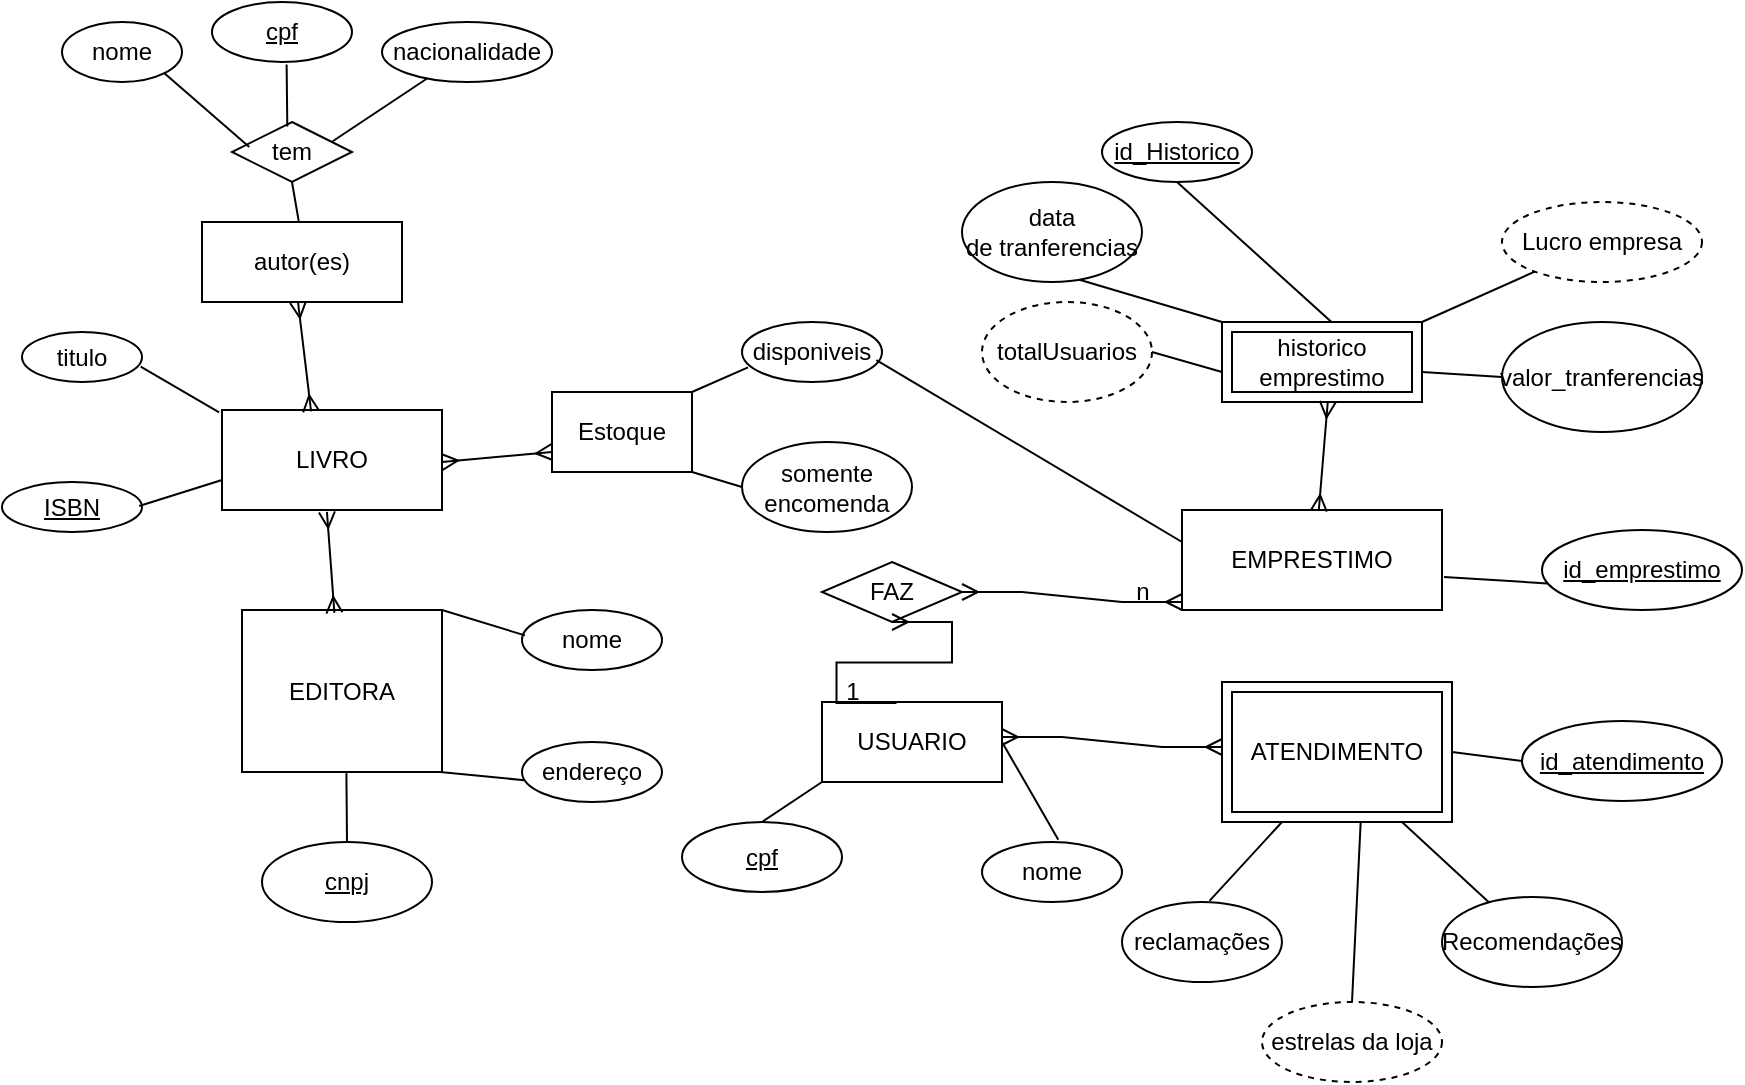 <mxfile version="24.2.0" type="github">
  <diagram name="Página-1" id="J93EVDw4YWyJmc6gDV25">
    <mxGraphModel dx="2261" dy="696" grid="1" gridSize="10" guides="1" tooltips="1" connect="1" arrows="1" fold="1" page="1" pageScale="1" pageWidth="827" pageHeight="1169" math="0" shadow="0">
      <root>
        <mxCell id="0" />
        <mxCell id="1" parent="0" />
        <mxCell id="FG0jI_dPfwbr1NRFyIqy-4" value="LIVRO" style="rounded=0;whiteSpace=wrap;html=1;" vertex="1" parent="1">
          <mxGeometry x="20" y="574" width="110" height="50" as="geometry" />
        </mxCell>
        <mxCell id="FG0jI_dPfwbr1NRFyIqy-7" value="EMPRESTIMO" style="rounded=0;whiteSpace=wrap;html=1;" vertex="1" parent="1">
          <mxGeometry x="500" y="624" width="130" height="50" as="geometry" />
        </mxCell>
        <mxCell id="FG0jI_dPfwbr1NRFyIqy-12" value="USUARIO" style="rounded=0;whiteSpace=wrap;html=1;" vertex="1" parent="1">
          <mxGeometry x="320" y="720" width="90" height="40" as="geometry" />
        </mxCell>
        <mxCell id="FG0jI_dPfwbr1NRFyIqy-27" value="ISBN" style="ellipse;whiteSpace=wrap;html=1;align=center;fontStyle=4;" vertex="1" parent="1">
          <mxGeometry x="-90" y="610" width="70" height="25" as="geometry" />
        </mxCell>
        <mxCell id="FG0jI_dPfwbr1NRFyIqy-37" value="titulo" style="ellipse;whiteSpace=wrap;html=1;align=center;" vertex="1" parent="1">
          <mxGeometry x="-80" y="535" width="60" height="25" as="geometry" />
        </mxCell>
        <mxCell id="FG0jI_dPfwbr1NRFyIqy-42" value="tem" style="shape=rhombus;perimeter=rhombusPerimeter;whiteSpace=wrap;html=1;align=center;" vertex="1" parent="1">
          <mxGeometry x="25" y="430" width="60" height="30" as="geometry" />
        </mxCell>
        <mxCell id="FG0jI_dPfwbr1NRFyIqy-43" value="" style="endArrow=none;html=1;rounded=0;entryX=0.5;entryY=1;entryDx=0;entryDy=0;exitX=0.558;exitY=0.018;exitDx=0;exitDy=0;exitPerimeter=0;" edge="1" parent="1" target="FG0jI_dPfwbr1NRFyIqy-42">
          <mxGeometry width="50" height="50" relative="1" as="geometry">
            <mxPoint x="59.06" y="483.666" as="sourcePoint" />
            <mxPoint x="120" y="470" as="targetPoint" />
          </mxGeometry>
        </mxCell>
        <mxCell id="FG0jI_dPfwbr1NRFyIqy-44" value="nome" style="ellipse;whiteSpace=wrap;html=1;align=center;" vertex="1" parent="1">
          <mxGeometry x="-60" y="380" width="60" height="30" as="geometry" />
        </mxCell>
        <mxCell id="FG0jI_dPfwbr1NRFyIqy-45" value="nacionalidade" style="ellipse;whiteSpace=wrap;html=1;align=center;" vertex="1" parent="1">
          <mxGeometry x="100" y="380" width="85" height="30" as="geometry" />
        </mxCell>
        <mxCell id="FG0jI_dPfwbr1NRFyIqy-46" value="" style="endArrow=none;html=1;rounded=0;entryX=1;entryY=1;entryDx=0;entryDy=0;exitX=0.144;exitY=0.417;exitDx=0;exitDy=0;exitPerimeter=0;" edge="1" parent="1" source="FG0jI_dPfwbr1NRFyIqy-42" target="FG0jI_dPfwbr1NRFyIqy-44">
          <mxGeometry width="50" height="50" relative="1" as="geometry">
            <mxPoint x="39.5" y="461" as="sourcePoint" />
            <mxPoint x="40.5" y="430" as="targetPoint" />
          </mxGeometry>
        </mxCell>
        <mxCell id="FG0jI_dPfwbr1NRFyIqy-47" value="" style="endArrow=none;html=1;rounded=0;exitX=0.839;exitY=0.321;exitDx=0;exitDy=0;exitPerimeter=0;" edge="1" parent="1" source="FG0jI_dPfwbr1NRFyIqy-42" target="FG0jI_dPfwbr1NRFyIqy-45">
          <mxGeometry width="50" height="50" relative="1" as="geometry">
            <mxPoint x="80" y="461" as="sourcePoint" />
            <mxPoint x="81" y="430" as="targetPoint" />
          </mxGeometry>
        </mxCell>
        <mxCell id="FG0jI_dPfwbr1NRFyIqy-48" value="nome" style="ellipse;whiteSpace=wrap;html=1;align=center;" vertex="1" parent="1">
          <mxGeometry x="170" y="674" width="70" height="30" as="geometry" />
        </mxCell>
        <mxCell id="FG0jI_dPfwbr1NRFyIqy-49" value="endereço" style="ellipse;whiteSpace=wrap;html=1;align=center;" vertex="1" parent="1">
          <mxGeometry x="170" y="740" width="70" height="30" as="geometry" />
        </mxCell>
        <mxCell id="FG0jI_dPfwbr1NRFyIqy-53" value="EDITORA" style="whiteSpace=wrap;html=1;align=center;" vertex="1" parent="1">
          <mxGeometry x="30" y="674" width="100" height="81" as="geometry" />
        </mxCell>
        <mxCell id="FG0jI_dPfwbr1NRFyIqy-55" value="FAZ" style="shape=rhombus;perimeter=rhombusPerimeter;whiteSpace=wrap;html=1;align=center;" vertex="1" parent="1">
          <mxGeometry x="320" y="650" width="70" height="30" as="geometry" />
        </mxCell>
        <mxCell id="FG0jI_dPfwbr1NRFyIqy-68" value="nome" style="ellipse;whiteSpace=wrap;html=1;align=center;" vertex="1" parent="1">
          <mxGeometry x="400" y="790" width="70" height="30" as="geometry" />
        </mxCell>
        <mxCell id="FG0jI_dPfwbr1NRFyIqy-71" value="cpf" style="ellipse;whiteSpace=wrap;html=1;align=center;fontStyle=4;" vertex="1" parent="1">
          <mxGeometry x="250" y="780" width="80" height="35" as="geometry" />
        </mxCell>
        <mxCell id="FG0jI_dPfwbr1NRFyIqy-79" value="Estoque" style="whiteSpace=wrap;html=1;align=center;" vertex="1" parent="1">
          <mxGeometry x="185" y="565" width="70" height="40" as="geometry" />
        </mxCell>
        <mxCell id="FG0jI_dPfwbr1NRFyIqy-85" value="disponiveis" style="ellipse;whiteSpace=wrap;html=1;align=center;" vertex="1" parent="1">
          <mxGeometry x="280" y="530" width="70" height="30" as="geometry" />
        </mxCell>
        <mxCell id="FG0jI_dPfwbr1NRFyIqy-86" value="somente&lt;div&gt;encomenda&lt;/div&gt;" style="ellipse;whiteSpace=wrap;html=1;align=center;" vertex="1" parent="1">
          <mxGeometry x="280" y="590" width="85" height="45" as="geometry" />
        </mxCell>
        <mxCell id="FG0jI_dPfwbr1NRFyIqy-87" value="" style="endArrow=none;html=1;rounded=0;entryX=0;entryY=0.5;entryDx=0;entryDy=0;" edge="1" parent="1" target="FG0jI_dPfwbr1NRFyIqy-86">
          <mxGeometry width="50" height="50" relative="1" as="geometry">
            <mxPoint x="255" y="605" as="sourcePoint" />
            <mxPoint x="310" y="605" as="targetPoint" />
          </mxGeometry>
        </mxCell>
        <mxCell id="FG0jI_dPfwbr1NRFyIqy-88" value="" style="endArrow=none;html=1;rounded=0;entryX=0.043;entryY=0.757;entryDx=0;entryDy=0;entryPerimeter=0;" edge="1" parent="1" target="FG0jI_dPfwbr1NRFyIqy-85">
          <mxGeometry width="50" height="50" relative="1" as="geometry">
            <mxPoint x="255" y="565" as="sourcePoint" />
            <mxPoint x="310" y="565" as="targetPoint" />
          </mxGeometry>
        </mxCell>
        <mxCell id="FG0jI_dPfwbr1NRFyIqy-89" value="" style="endArrow=none;html=1;rounded=0;entryX=0;entryY=0.32;entryDx=0;entryDy=0;entryPerimeter=0;exitX=0.96;exitY=0.634;exitDx=0;exitDy=0;exitPerimeter=0;" edge="1" parent="1" source="FG0jI_dPfwbr1NRFyIqy-85" target="FG0jI_dPfwbr1NRFyIqy-7">
          <mxGeometry width="50" height="50" relative="1" as="geometry">
            <mxPoint x="350" y="551" as="sourcePoint" />
            <mxPoint x="378" y="539" as="targetPoint" />
          </mxGeometry>
        </mxCell>
        <mxCell id="FG0jI_dPfwbr1NRFyIqy-90" value="" style="endArrow=none;html=1;rounded=0;entryX=0;entryY=1;entryDx=0;entryDy=0;" edge="1" parent="1" target="FG0jI_dPfwbr1NRFyIqy-12">
          <mxGeometry width="50" height="50" relative="1" as="geometry">
            <mxPoint x="290" y="780" as="sourcePoint" />
            <mxPoint x="340" y="730" as="targetPoint" />
          </mxGeometry>
        </mxCell>
        <mxCell id="FG0jI_dPfwbr1NRFyIqy-92" value="" style="endArrow=none;html=1;rounded=0;entryX=0;entryY=1;entryDx=0;entryDy=0;exitX=0.545;exitY=-0.037;exitDx=0;exitDy=0;exitPerimeter=0;" edge="1" parent="1" source="FG0jI_dPfwbr1NRFyIqy-68">
          <mxGeometry width="50" height="50" relative="1" as="geometry">
            <mxPoint x="380" y="780" as="sourcePoint" />
            <mxPoint x="410" y="740" as="targetPoint" />
          </mxGeometry>
        </mxCell>
        <mxCell id="FG0jI_dPfwbr1NRFyIqy-98" value="" style="endArrow=none;html=1;rounded=0;entryX=0.98;entryY=0.48;entryDx=0;entryDy=0;exitX=0.5;exitY=1;exitDx=0;exitDy=0;entryPerimeter=0;" edge="1" parent="1" target="FG0jI_dPfwbr1NRFyIqy-27">
          <mxGeometry width="50" height="50" relative="1" as="geometry">
            <mxPoint x="20" y="609" as="sourcePoint" />
            <mxPoint x="22" y="674" as="targetPoint" />
          </mxGeometry>
        </mxCell>
        <mxCell id="FG0jI_dPfwbr1NRFyIqy-99" value="" style="endArrow=none;html=1;rounded=0;entryX=0.989;entryY=0.694;entryDx=0;entryDy=0;entryPerimeter=0;exitX=-0.013;exitY=0.023;exitDx=0;exitDy=0;exitPerimeter=0;" edge="1" parent="1" source="FG0jI_dPfwbr1NRFyIqy-4" target="FG0jI_dPfwbr1NRFyIqy-37">
          <mxGeometry width="50" height="50" relative="1" as="geometry">
            <mxPoint x="20" y="570" as="sourcePoint" />
            <mxPoint x="-21" y="573" as="targetPoint" />
          </mxGeometry>
        </mxCell>
        <mxCell id="FG0jI_dPfwbr1NRFyIqy-100" value="" style="endArrow=none;html=1;rounded=0;entryX=0.98;entryY=0.48;entryDx=0;entryDy=0;exitX=0.021;exitY=0.423;exitDx=0;exitDy=0;entryPerimeter=0;exitPerimeter=0;" edge="1" parent="1" source="FG0jI_dPfwbr1NRFyIqy-48">
          <mxGeometry width="50" height="50" relative="1" as="geometry">
            <mxPoint x="171" y="661" as="sourcePoint" />
            <mxPoint x="130" y="674" as="targetPoint" />
          </mxGeometry>
        </mxCell>
        <mxCell id="FG0jI_dPfwbr1NRFyIqy-101" value="" style="endArrow=none;html=1;rounded=0;entryX=0.98;entryY=0.48;entryDx=0;entryDy=0;exitX=0.017;exitY=0.637;exitDx=0;exitDy=0;entryPerimeter=0;exitPerimeter=0;" edge="1" parent="1" source="FG0jI_dPfwbr1NRFyIqy-49">
          <mxGeometry width="50" height="50" relative="1" as="geometry">
            <mxPoint x="170" y="768" as="sourcePoint" />
            <mxPoint x="129" y="755" as="targetPoint" />
          </mxGeometry>
        </mxCell>
        <mxCell id="FG0jI_dPfwbr1NRFyIqy-104" value="" style="edgeStyle=entityRelationEdgeStyle;fontSize=12;html=1;endArrow=ERmany;rounded=0;exitX=0.414;exitY=0.014;exitDx=0;exitDy=0;exitPerimeter=0;entryX=0.5;entryY=1;entryDx=0;entryDy=0;" edge="1" parent="1" source="FG0jI_dPfwbr1NRFyIqy-12" target="FG0jI_dPfwbr1NRFyIqy-55">
          <mxGeometry width="100" height="100" relative="1" as="geometry">
            <mxPoint x="280" y="780" as="sourcePoint" />
            <mxPoint x="350" y="680" as="targetPoint" />
          </mxGeometry>
        </mxCell>
        <mxCell id="FG0jI_dPfwbr1NRFyIqy-105" value="autor(es)" style="whiteSpace=wrap;html=1;align=center;" vertex="1" parent="1">
          <mxGeometry x="10" y="480" width="100" height="40" as="geometry" />
        </mxCell>
        <mxCell id="FG0jI_dPfwbr1NRFyIqy-106" value="cnpj" style="ellipse;whiteSpace=wrap;html=1;align=center;fontStyle=4;" vertex="1" parent="1">
          <mxGeometry x="40" y="790" width="85" height="40" as="geometry" />
        </mxCell>
        <mxCell id="FG0jI_dPfwbr1NRFyIqy-107" value="" style="endArrow=none;html=1;rounded=0;entryX=0.522;entryY=1.007;entryDx=0;entryDy=0;entryPerimeter=0;exitX=0.5;exitY=0;exitDx=0;exitDy=0;" edge="1" parent="1" source="FG0jI_dPfwbr1NRFyIqy-106" target="FG0jI_dPfwbr1NRFyIqy-53">
          <mxGeometry width="50" height="50" relative="1" as="geometry">
            <mxPoint x="40" y="800" as="sourcePoint" />
            <mxPoint x="90" y="750" as="targetPoint" />
          </mxGeometry>
        </mxCell>
        <mxCell id="FG0jI_dPfwbr1NRFyIqy-108" value="1" style="text;html=1;align=center;verticalAlign=middle;resizable=0;points=[];autosize=1;strokeColor=none;fillColor=none;" vertex="1" parent="1">
          <mxGeometry x="320" y="699.5" width="30" height="30" as="geometry" />
        </mxCell>
        <mxCell id="FG0jI_dPfwbr1NRFyIqy-109" value="n" style="text;html=1;align=center;verticalAlign=middle;resizable=0;points=[];autosize=1;strokeColor=none;fillColor=none;" vertex="1" parent="1">
          <mxGeometry x="465" y="650" width="30" height="30" as="geometry" />
        </mxCell>
        <mxCell id="FG0jI_dPfwbr1NRFyIqy-112" value="" style="edgeStyle=entityRelationEdgeStyle;fontSize=12;html=1;endArrow=ERmany;startArrow=ERmany;rounded=0;exitX=1;exitY=0.5;exitDx=0;exitDy=0;" edge="1" parent="1" source="FG0jI_dPfwbr1NRFyIqy-55">
          <mxGeometry width="100" height="100" relative="1" as="geometry">
            <mxPoint x="400" y="770" as="sourcePoint" />
            <mxPoint x="500" y="670" as="targetPoint" />
          </mxGeometry>
        </mxCell>
        <mxCell id="FG0jI_dPfwbr1NRFyIqy-117" value="cpf" style="ellipse;whiteSpace=wrap;html=1;align=center;fontStyle=4;" vertex="1" parent="1">
          <mxGeometry x="15" y="370" width="70" height="30" as="geometry" />
        </mxCell>
        <mxCell id="FG0jI_dPfwbr1NRFyIqy-122" value="" style="endArrow=none;html=1;rounded=0;entryX=0.533;entryY=1.042;entryDx=0;entryDy=0;entryPerimeter=0;exitX=0.461;exitY=0.075;exitDx=0;exitDy=0;exitPerimeter=0;" edge="1" parent="1" source="FG0jI_dPfwbr1NRFyIqy-42" target="FG0jI_dPfwbr1NRFyIqy-117">
          <mxGeometry width="50" height="50" relative="1" as="geometry">
            <mxPoint x="90" y="480" as="sourcePoint" />
            <mxPoint x="140" y="430" as="targetPoint" />
          </mxGeometry>
        </mxCell>
        <mxCell id="FG0jI_dPfwbr1NRFyIqy-123" value="" style="fontSize=12;html=1;endArrow=ERmany;startArrow=ERmany;rounded=0;entryX=0;entryY=0.75;entryDx=0;entryDy=0;" edge="1" parent="1" target="FG0jI_dPfwbr1NRFyIqy-79">
          <mxGeometry width="100" height="100" relative="1" as="geometry">
            <mxPoint x="130" y="600" as="sourcePoint" />
            <mxPoint x="230" y="500" as="targetPoint" />
          </mxGeometry>
        </mxCell>
        <mxCell id="FG0jI_dPfwbr1NRFyIqy-125" value="" style="fontSize=12;html=1;endArrow=ERmany;startArrow=ERmany;rounded=0;entryX=0.477;entryY=1.019;entryDx=0;entryDy=0;entryPerimeter=0;exitX=0.462;exitY=0.018;exitDx=0;exitDy=0;exitPerimeter=0;" edge="1" parent="1" source="FG0jI_dPfwbr1NRFyIqy-53" target="FG0jI_dPfwbr1NRFyIqy-4">
          <mxGeometry width="100" height="100" relative="1" as="geometry">
            <mxPoint x="70" y="674" as="sourcePoint" />
            <mxPoint x="125" y="669" as="targetPoint" />
          </mxGeometry>
        </mxCell>
        <mxCell id="FG0jI_dPfwbr1NRFyIqy-126" value="historico&lt;div&gt;emprestimo&lt;/div&gt;" style="shape=ext;margin=3;double=1;whiteSpace=wrap;html=1;align=center;" vertex="1" parent="1">
          <mxGeometry x="520" y="530" width="100" height="40" as="geometry" />
        </mxCell>
        <mxCell id="FG0jI_dPfwbr1NRFyIqy-127" value="" style="fontSize=12;html=1;endArrow=ERmany;startArrow=ERmany;rounded=0;entryX=0.529;entryY=0.994;entryDx=0;entryDy=0;entryPerimeter=0;exitX=0.526;exitY=0.009;exitDx=0;exitDy=0;exitPerimeter=0;" edge="1" parent="1" source="FG0jI_dPfwbr1NRFyIqy-7" target="FG0jI_dPfwbr1NRFyIqy-126">
          <mxGeometry width="100" height="100" relative="1" as="geometry">
            <mxPoint x="520" y="690" as="sourcePoint" />
            <mxPoint x="620" y="590" as="targetPoint" />
          </mxGeometry>
        </mxCell>
        <mxCell id="FG0jI_dPfwbr1NRFyIqy-129" value="data&lt;div&gt;de tranferencias&lt;/div&gt;" style="ellipse;whiteSpace=wrap;html=1;align=center;" vertex="1" parent="1">
          <mxGeometry x="390" y="460" width="90" height="50" as="geometry" />
        </mxCell>
        <mxCell id="FG0jI_dPfwbr1NRFyIqy-130" value="valor_tranferencias" style="ellipse;whiteSpace=wrap;html=1;align=center;" vertex="1" parent="1">
          <mxGeometry x="660" y="530" width="100" height="55" as="geometry" />
        </mxCell>
        <mxCell id="FG0jI_dPfwbr1NRFyIqy-131" value="" style="endArrow=none;html=1;rounded=0;entryX=0.653;entryY=0.978;entryDx=0;entryDy=0;entryPerimeter=0;exitX=0;exitY=0;exitDx=0;exitDy=0;" edge="1" parent="1" source="FG0jI_dPfwbr1NRFyIqy-126" target="FG0jI_dPfwbr1NRFyIqy-129">
          <mxGeometry width="50" height="50" relative="1" as="geometry">
            <mxPoint x="510" y="560" as="sourcePoint" />
            <mxPoint x="560" y="510" as="targetPoint" />
          </mxGeometry>
        </mxCell>
        <mxCell id="FG0jI_dPfwbr1NRFyIqy-134" value="" style="fontSize=12;html=1;endArrow=ERmany;startArrow=ERmany;rounded=0;entryX=0.477;entryY=1.019;entryDx=0;entryDy=0;entryPerimeter=0;exitX=0.405;exitY=0.014;exitDx=0;exitDy=0;exitPerimeter=0;" edge="1" parent="1" source="FG0jI_dPfwbr1NRFyIqy-4">
          <mxGeometry width="100" height="100" relative="1" as="geometry">
            <mxPoint x="62" y="570" as="sourcePoint" />
            <mxPoint x="58" y="520" as="targetPoint" />
          </mxGeometry>
        </mxCell>
        <mxCell id="FG0jI_dPfwbr1NRFyIqy-135" value="id_emprestimo" style="ellipse;whiteSpace=wrap;html=1;align=center;fontStyle=4;" vertex="1" parent="1">
          <mxGeometry x="680" y="634" width="100" height="40" as="geometry" />
        </mxCell>
        <mxCell id="FG0jI_dPfwbr1NRFyIqy-136" value="" style="endArrow=none;html=1;rounded=0;entryX=0.026;entryY=0.668;entryDx=0;entryDy=0;entryPerimeter=0;exitX=1.008;exitY=0.67;exitDx=0;exitDy=0;exitPerimeter=0;" edge="1" parent="1" source="FG0jI_dPfwbr1NRFyIqy-7" target="FG0jI_dPfwbr1NRFyIqy-135">
          <mxGeometry width="50" height="50" relative="1" as="geometry">
            <mxPoint x="600" y="720" as="sourcePoint" />
            <mxPoint x="650" y="670" as="targetPoint" />
          </mxGeometry>
        </mxCell>
        <mxCell id="FG0jI_dPfwbr1NRFyIqy-138" value="id_Historico" style="ellipse;whiteSpace=wrap;html=1;align=center;fontStyle=4;" vertex="1" parent="1">
          <mxGeometry x="460" y="430" width="75" height="30" as="geometry" />
        </mxCell>
        <mxCell id="FG0jI_dPfwbr1NRFyIqy-139" value="" style="endArrow=none;html=1;rounded=0;exitX=0.546;exitY=-0.002;exitDx=0;exitDy=0;exitPerimeter=0;entryX=0.5;entryY=1;entryDx=0;entryDy=0;" edge="1" parent="1" source="FG0jI_dPfwbr1NRFyIqy-126" target="FG0jI_dPfwbr1NRFyIqy-138">
          <mxGeometry width="50" height="50" relative="1" as="geometry">
            <mxPoint x="615" y="510" as="sourcePoint" />
            <mxPoint x="580" y="490" as="targetPoint" />
          </mxGeometry>
        </mxCell>
        <mxCell id="FG0jI_dPfwbr1NRFyIqy-140" value="totalUsuarios" style="ellipse;whiteSpace=wrap;html=1;align=center;dashed=1;" vertex="1" parent="1">
          <mxGeometry x="400" y="520" width="85" height="50" as="geometry" />
        </mxCell>
        <mxCell id="FG0jI_dPfwbr1NRFyIqy-141" value="" style="endArrow=none;html=1;rounded=0;exitX=1;exitY=0.5;exitDx=0;exitDy=0;" edge="1" parent="1" source="FG0jI_dPfwbr1NRFyIqy-140">
          <mxGeometry width="50" height="50" relative="1" as="geometry">
            <mxPoint x="470" y="605" as="sourcePoint" />
            <mxPoint x="520" y="555" as="targetPoint" />
          </mxGeometry>
        </mxCell>
        <mxCell id="FG0jI_dPfwbr1NRFyIqy-142" value="" style="endArrow=none;html=1;rounded=0;exitX=1;exitY=0.5;exitDx=0;exitDy=0;entryX=0;entryY=0.5;entryDx=0;entryDy=0;" edge="1" parent="1" target="FG0jI_dPfwbr1NRFyIqy-130">
          <mxGeometry width="50" height="50" relative="1" as="geometry">
            <mxPoint x="620" y="555" as="sourcePoint" />
            <mxPoint x="655" y="565" as="targetPoint" />
          </mxGeometry>
        </mxCell>
        <mxCell id="FG0jI_dPfwbr1NRFyIqy-144" value="Lucro empresa" style="ellipse;whiteSpace=wrap;html=1;align=center;dashed=1;" vertex="1" parent="1">
          <mxGeometry x="660" y="470" width="100" height="40" as="geometry" />
        </mxCell>
        <mxCell id="FG0jI_dPfwbr1NRFyIqy-148" value="" style="endArrow=none;html=1;rounded=0;exitX=1;exitY=0;exitDx=0;exitDy=0;entryX=0.164;entryY=0.87;entryDx=0;entryDy=0;entryPerimeter=0;" edge="1" parent="1" source="FG0jI_dPfwbr1NRFyIqy-126" target="FG0jI_dPfwbr1NRFyIqy-144">
          <mxGeometry width="50" height="50" relative="1" as="geometry">
            <mxPoint x="718.5" y="540" as="sourcePoint" />
            <mxPoint x="641.5" y="470" as="targetPoint" />
          </mxGeometry>
        </mxCell>
        <mxCell id="FG0jI_dPfwbr1NRFyIqy-149" value="ATENDIMENTO" style="shape=ext;margin=3;double=1;whiteSpace=wrap;html=1;align=center;" vertex="1" parent="1">
          <mxGeometry x="520" y="710" width="115" height="70" as="geometry" />
        </mxCell>
        <mxCell id="FG0jI_dPfwbr1NRFyIqy-152" value="reclamações" style="ellipse;whiteSpace=wrap;html=1;align=center;" vertex="1" parent="1">
          <mxGeometry x="470" y="820" width="80" height="40" as="geometry" />
        </mxCell>
        <mxCell id="FG0jI_dPfwbr1NRFyIqy-153" value="Recomendações" style="ellipse;whiteSpace=wrap;html=1;align=center;" vertex="1" parent="1">
          <mxGeometry x="630" y="817.5" width="90" height="45" as="geometry" />
        </mxCell>
        <mxCell id="FG0jI_dPfwbr1NRFyIqy-154" value="" style="endArrow=none;html=1;rounded=0;exitX=0.547;exitY=-0.014;exitDx=0;exitDy=0;exitPerimeter=0;" edge="1" parent="1" source="FG0jI_dPfwbr1NRFyIqy-152">
          <mxGeometry width="50" height="50" relative="1" as="geometry">
            <mxPoint x="500" y="830" as="sourcePoint" />
            <mxPoint x="550" y="780" as="targetPoint" />
          </mxGeometry>
        </mxCell>
        <mxCell id="FG0jI_dPfwbr1NRFyIqy-155" value="" style="endArrow=none;html=1;rounded=0;" edge="1" parent="1" source="FG0jI_dPfwbr1NRFyIqy-153">
          <mxGeometry width="50" height="50" relative="1" as="geometry">
            <mxPoint x="560" y="830" as="sourcePoint" />
            <mxPoint x="610" y="780" as="targetPoint" />
          </mxGeometry>
        </mxCell>
        <mxCell id="FG0jI_dPfwbr1NRFyIqy-156" value="" style="edgeStyle=entityRelationEdgeStyle;fontSize=12;html=1;endArrow=ERmany;startArrow=ERmany;rounded=0;exitX=1;exitY=0.5;exitDx=0;exitDy=0;" edge="1" parent="1">
          <mxGeometry width="100" height="100" relative="1" as="geometry">
            <mxPoint x="410" y="737.5" as="sourcePoint" />
            <mxPoint x="520" y="742.5" as="targetPoint" />
          </mxGeometry>
        </mxCell>
        <mxCell id="FG0jI_dPfwbr1NRFyIqy-157" value="id_atendimento" style="ellipse;whiteSpace=wrap;html=1;align=center;fontStyle=4;" vertex="1" parent="1">
          <mxGeometry x="670" y="729.5" width="100" height="40" as="geometry" />
        </mxCell>
        <mxCell id="FG0jI_dPfwbr1NRFyIqy-158" value="" style="endArrow=none;html=1;rounded=0;entryX=1;entryY=0.5;entryDx=0;entryDy=0;exitX=0;exitY=0.5;exitDx=0;exitDy=0;" edge="1" parent="1" source="FG0jI_dPfwbr1NRFyIqy-157" target="FG0jI_dPfwbr1NRFyIqy-149">
          <mxGeometry width="50" height="50" relative="1" as="geometry">
            <mxPoint x="780" y="770" as="sourcePoint" />
            <mxPoint x="830" y="720" as="targetPoint" />
          </mxGeometry>
        </mxCell>
        <mxCell id="FG0jI_dPfwbr1NRFyIqy-159" value="estrelas da loja" style="ellipse;whiteSpace=wrap;html=1;align=center;dashed=1;" vertex="1" parent="1">
          <mxGeometry x="540" y="870" width="90" height="40" as="geometry" />
        </mxCell>
        <mxCell id="FG0jI_dPfwbr1NRFyIqy-160" value="" style="endArrow=none;html=1;rounded=0;entryX=0.603;entryY=0.999;entryDx=0;entryDy=0;entryPerimeter=0;exitX=0.5;exitY=0;exitDx=0;exitDy=0;" edge="1" parent="1" source="FG0jI_dPfwbr1NRFyIqy-159" target="FG0jI_dPfwbr1NRFyIqy-149">
          <mxGeometry width="50" height="50" relative="1" as="geometry">
            <mxPoint x="550" y="850" as="sourcePoint" />
            <mxPoint x="600" y="800" as="targetPoint" />
          </mxGeometry>
        </mxCell>
      </root>
    </mxGraphModel>
  </diagram>
</mxfile>
